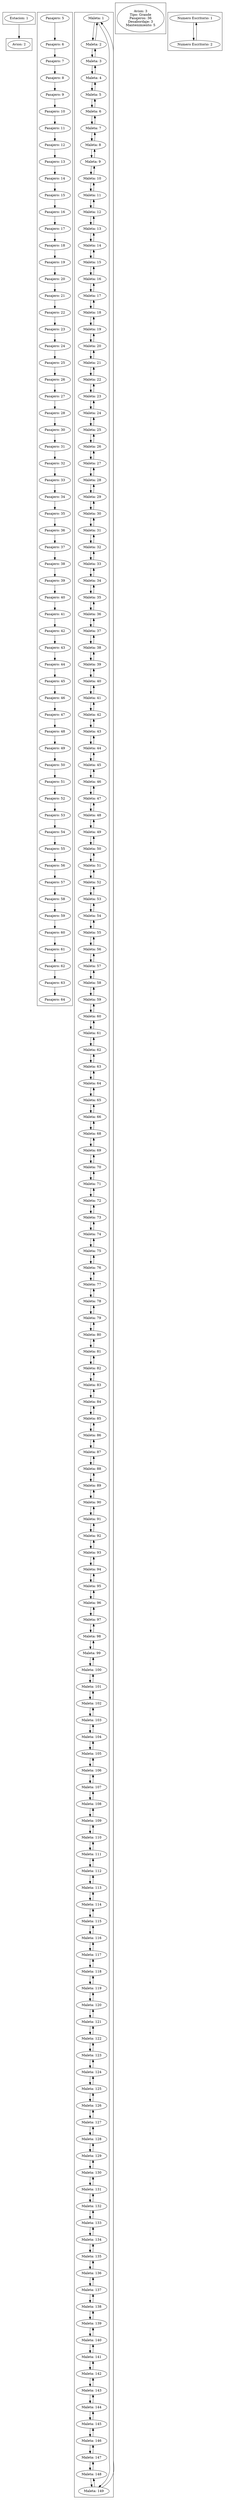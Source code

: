 digraph g{
compound=true; subgraph cluster0 { 
nodo2078353612[constraint=false,label="Estacion: 1"];

}
 subgraph cluster1 {
 
 
nodo587192253[label="Avion: 2"];

rankdir=TB; 
 }

compound=true; subgraph cluster2 { 
nodo1792440169[label="Pasajero: 5"];
nodo1792440169->nodo411276727;
nodo411276727[label="Pasajero: 6"];
nodo411276727->nodo1197888599;
nodo1197888599[label="Pasajero: 7"];
nodo1197888599->nodo1891318196;
nodo1891318196[label="Pasajero: 8"];
nodo1891318196->nodo688879093;
nodo688879093[label="Pasajero: 9"];
nodo688879093->nodo765817678;
nodo765817678[label="Pasajero: 10"];
nodo765817678->nodo1486114369;
nodo1486114369[label="Pasajero: 11"];
nodo1486114369->nodo1909172862;
nodo1909172862[label="Pasajero: 12"];
nodo1909172862->nodo590993775;
nodo590993775[label="Pasajero: 13"];
nodo590993775->nodo629203269;
nodo629203269[label="Pasajero: 14"];
nodo629203269->nodo1604081138;
nodo1604081138[label="Pasajero: 15"];
nodo1604081138->nodo1932041253;
nodo1932041253[label="Pasajero: 16"];
nodo1932041253->nodo506970510;
nodo506970510[label="Pasajero: 17"];
nodo506970510->nodo1008701892;
nodo1008701892[label="Pasajero: 18"];
nodo1008701892->nodo26304624;
nodo26304624[label="Pasajero: 19"];
nodo26304624->nodo913247699;
nodo913247699[label="Pasajero: 20"];
nodo913247699->nodo376738081;
nodo376738081[label="Pasajero: 21"];
nodo376738081->nodo1445307290;
nodo1445307290[label="Pasajero: 22"];
nodo1445307290->nodo1686693879;
nodo1686693879[label="Pasajero: 23"];
nodo1686693879->nodo1739667064;
nodo1739667064[label="Pasajero: 24"];
nodo1739667064->nodo89872370;
nodo89872370[label="Pasajero: 25"];
nodo89872370->nodo1506093787;
nodo1506093787[label="Pasajero: 26"];
nodo1506093787->nodo2060573003;
nodo2060573003[label="Pasajero: 27"];
nodo2060573003->nodo339550879;
nodo339550879[label="Pasajero: 28"];
nodo339550879->nodo1258689325;
nodo1258689325[label="Pasajero: 30"];
nodo1258689325->nodo996506468;
nodo996506468[label="Pasajero: 31"];
nodo996506468->nodo1334507202;
nodo1334507202[label="Pasajero: 32"];
nodo1334507202->nodo853412982;
nodo853412982[label="Pasajero: 33"];
nodo853412982->nodo1228598907;
nodo1228598907[label="Pasajero: 34"];
nodo1228598907->nodo1494483555;
nodo1494483555[label="Pasajero: 35"];
nodo1494483555->nodo1093714789;
nodo1093714789[label="Pasajero: 36"];
nodo1093714789->nodo55564937;
nodo55564937[label="Pasajero: 37"];
nodo55564937->nodo496543149;
nodo496543149[label="Pasajero: 38"];
nodo496543149->nodo1692838759;
nodo1692838759[label="Pasajero: 39"];
nodo1692838759->nodo596277109;
nodo596277109[label="Pasajero: 40"];
nodo596277109->nodo1584163359;
nodo1584163359[label="Pasajero: 41"];
nodo1584163359->nodo109119922;
nodo109119922[label="Pasajero: 42"];
nodo109119922->nodo1475164054;
nodo1475164054[label="Pasajero: 43"];
nodo1475164054->nodo657249217;
nodo657249217[label="Pasajero: 44"];
nodo657249217->nodo447572393;
nodo447572393[label="Pasajero: 45"];
nodo447572393->nodo351223767;
nodo351223767[label="Pasajero: 46"];
nodo351223767->nodo713096027;
nodo713096027[label="Pasajero: 47"];
nodo713096027->nodo1811121937;
nodo1811121937[label="Pasajero: 48"];
nodo1811121937->nodo442649575;
nodo442649575[label="Pasajero: 49"];
nodo442649575->nodo2006900475;
nodo2006900475[label="Pasajero: 50"];
nodo2006900475->nodo1516878192;
nodo1516878192[label="Pasajero: 51"];
nodo1516878192->nodo760575523;
nodo760575523[label="Pasajero: 52"];
nodo760575523->nodo627059997;
nodo627059997[label="Pasajero: 53"];
nodo627059997->nodo604526156;
nodo604526156[label="Pasajero: 54"];
nodo604526156->nodo868080004;
nodo868080004[label="Pasajero: 55"];
nodo868080004->nodo895436222;
nodo895436222[label="Pasajero: 56"];
nodo895436222->nodo301178573;
nodo301178573[label="Pasajero: 57"];
nodo301178573->nodo2007961737;
nodo2007961737[label="Pasajero: 58"];
nodo2007961737->nodo713262593;
nodo713262593[label="Pasajero: 59"];
nodo713262593->nodo1706972250;
nodo1706972250[label="Pasajero: 60"];
nodo1706972250->nodo1748417494;
nodo1748417494[label="Pasajero: 61"];
nodo1748417494->nodo1737671937;
nodo1737671937[label="Pasajero: 62"];
nodo1737671937->nodo1368908924;
nodo1368908924[label="Pasajero: 63"];
nodo1368908924->nodo1184659088;
nodo1184659088[label="Pasajero: 64"];

}

compound=true; subgraph cluster3 { 
nodo1409754446[label="Maleta: 1"];
nodo1409754446->nodo1555946446;
nodo1555946446->nodo1409754446;
nodo1555946446[label="Maleta: 2"];
nodo1555946446->nodo309478431;
nodo309478431->nodo1555946446;
nodo309478431[label="Maleta: 3"];
nodo309478431->nodo549270249;
nodo549270249->nodo309478431;
nodo549270249[label="Maleta: 4"];
nodo549270249->nodo1543466007;
nodo1543466007->nodo549270249;
nodo1543466007[label="Maleta: 5"];
nodo1543466007->nodo1764671245;
nodo1764671245->nodo1543466007;
nodo1764671245[label="Maleta: 6"];
nodo1764671245->nodo1769757835;
nodo1769757835->nodo1764671245;
nodo1769757835[label="Maleta: 7"];
nodo1769757835->nodo538902839;
nodo538902839->nodo1769757835;
nodo538902839[label="Maleta: 8"];
nodo538902839->nodo10505975;
nodo10505975->nodo538902839;
nodo10505975[label="Maleta: 9"];
nodo10505975->nodo476729145;
nodo476729145->nodo10505975;
nodo476729145[label="Maleta: 10"];
nodo476729145->nodo393859131;
nodo393859131->nodo476729145;
nodo393859131[label="Maleta: 11"];
nodo393859131->nodo1337421146;
nodo1337421146->nodo393859131;
nodo1337421146[label="Maleta: 12"];
nodo1337421146->nodo1298285997;
nodo1298285997->nodo1337421146;
nodo1298285997[label="Maleta: 13"];
nodo1298285997->nodo54515903;
nodo54515903->nodo1298285997;
nodo54515903[label="Maleta: 14"];
nodo54515903->nodo1520314603;
nodo1520314603->nodo54515903;
nodo1520314603[label="Maleta: 15"];
nodo1520314603->nodo783762271;
nodo783762271->nodo1520314603;
nodo783762271[label="Maleta: 16"];
nodo783762271->nodo1906783241;
nodo1906783241->nodo783762271;
nodo1906783241[label="Maleta: 17"];
nodo1906783241->nodo211873954;
nodo211873954->nodo1906783241;
nodo211873954[label="Maleta: 18"];
nodo211873954->nodo668096685;
nodo668096685->nodo211873954;
nodo668096685[label="Maleta: 19"];
nodo668096685->nodo862673587;
nodo862673587->nodo668096685;
nodo862673587[label="Maleta: 20"];
nodo862673587->nodo2074359723;
nodo2074359723->nodo862673587;
nodo2074359723[label="Maleta: 21"];
nodo2074359723->nodo1888157085;
nodo1888157085->nodo2074359723;
nodo1888157085[label="Maleta: 22"];
nodo1888157085->nodo1168692241;
nodo1168692241->nodo1888157085;
nodo1168692241[label="Maleta: 23"];
nodo1168692241->nodo754950357;
nodo754950357->nodo1168692241;
nodo754950357[label="Maleta: 24"];
nodo754950357->nodo1992082318;
nodo1992082318->nodo754950357;
nodo1992082318[label="Maleta: 25"];
nodo1992082318->nodo1375579857;
nodo1375579857->nodo1992082318;
nodo1375579857[label="Maleta: 26"];
nodo1375579857->nodo1391911075;
nodo1391911075->nodo1375579857;
nodo1391911075[label="Maleta: 27"];
nodo1391911075->nodo56494880;
nodo56494880->nodo1391911075;
nodo56494880[label="Maleta: 28"];
nodo56494880->nodo334366838;
nodo334366838->nodo56494880;
nodo334366838[label="Maleta: 29"];
nodo334366838->nodo794408956;
nodo794408956->nodo334366838;
nodo794408956[label="Maleta: 30"];
nodo794408956->nodo1255123276;
nodo1255123276->nodo794408956;
nodo1255123276[label="Maleta: 31"];
nodo1255123276->nodo968604734;
nodo968604734->nodo1255123276;
nodo968604734[label="Maleta: 32"];
nodo968604734->nodo1526054599;
nodo1526054599->nodo968604734;
nodo1526054599[label="Maleta: 33"];
nodo1526054599->nodo946930738;
nodo946930738->nodo1526054599;
nodo946930738[label="Maleta: 34"];
nodo946930738->nodo256069561;
nodo256069561->nodo946930738;
nodo256069561[label="Maleta: 35"];
nodo256069561->nodo1803372579;
nodo1803372579->nodo256069561;
nodo1803372579[label="Maleta: 36"];
nodo1803372579->nodo478793741;
nodo478793741->nodo1803372579;
nodo478793741[label="Maleta: 37"];
nodo478793741->nodo745084730;
nodo745084730->nodo478793741;
nodo745084730[label="Maleta: 38"];
nodo745084730->nodo969063305;
nodo969063305->nodo745084730;
nodo969063305[label="Maleta: 39"];
nodo969063305->nodo956289218;
nodo956289218->nodo969063305;
nodo956289218[label="Maleta: 40"];
nodo956289218->nodo1789159016;
nodo1789159016->nodo956289218;
nodo1789159016[label="Maleta: 41"];
nodo1789159016->nodo244350145;
nodo244350145->nodo1789159016;
nodo244350145[label="Maleta: 42"];
nodo244350145->nodo581075049;
nodo581075049->nodo244350145;
nodo581075049[label="Maleta: 43"];
nodo581075049->nodo1679633727;
nodo1679633727->nodo581075049;
nodo1679633727[label="Maleta: 44"];
nodo1679633727->nodo767791346;
nodo767791346->nodo1679633727;
nodo767791346[label="Maleta: 45"];
nodo767791346->nodo548968447;
nodo548968447->nodo767791346;
nodo548968447[label="Maleta: 46"];
nodo548968447->nodo380631625;
nodo380631625->nodo548968447;
nodo380631625[label="Maleta: 47"];
nodo380631625->nodo458639734;
nodo458639734->nodo380631625;
nodo458639734[label="Maleta: 48"];
nodo458639734->nodo706940654;
nodo706940654->nodo458639734;
nodo706940654[label="Maleta: 49"];
nodo706940654->nodo1321231162;
nodo1321231162->nodo706940654;
nodo1321231162[label="Maleta: 50"];
nodo1321231162->nodo659862809;
nodo659862809->nodo1321231162;
nodo659862809[label="Maleta: 51"];
nodo659862809->nodo249582972;
nodo249582972->nodo659862809;
nodo249582972[label="Maleta: 52"];
nodo249582972->nodo1015442992;
nodo1015442992->nodo249582972;
nodo1015442992[label="Maleta: 53"];
nodo1015442992->nodo1905398569;
nodo1905398569->nodo1015442992;
nodo1905398569[label="Maleta: 54"];
nodo1905398569->nodo464100766;
nodo464100766->nodo1905398569;
nodo464100766[label="Maleta: 55"];
nodo464100766->nodo1784871207;
nodo1784871207->nodo464100766;
nodo1784871207[label="Maleta: 56"];
nodo1784871207->nodo70800403;
nodo70800403->nodo1784871207;
nodo70800403[label="Maleta: 57"];
nodo70800403->nodo565545714;
nodo565545714->nodo70800403;
nodo565545714[label="Maleta: 58"];
nodo565545714->nodo1982314039;
nodo1982314039->nodo565545714;
nodo1982314039[label="Maleta: 59"];
nodo1982314039->nodo192008725;
nodo192008725->nodo1982314039;
nodo192008725[label="Maleta: 60"];
nodo192008725->nodo1294964644;
nodo1294964644->nodo192008725;
nodo1294964644[label="Maleta: 61"];
nodo1294964644->nodo1086351081;
nodo1086351081->nodo1294964644;
nodo1086351081[label="Maleta: 62"];
nodo1086351081->nodo186513096;
nodo186513096->nodo1086351081;
nodo186513096[label="Maleta: 63"];
nodo186513096->nodo251227332;
nodo251227332->nodo186513096;
nodo251227332[label="Maleta: 64"];
nodo251227332->nodo1062881288;
nodo1062881288->nodo251227332;
nodo1062881288[label="Maleta: 65"];
nodo1062881288->nodo2096010788;
nodo2096010788->nodo1062881288;
nodo2096010788[label="Maleta: 66"];
nodo2096010788->nodo413238471;
nodo413238471->nodo2096010788;
nodo413238471[label="Maleta: 68"];
nodo413238471->nodo1576748123;
nodo1576748123->nodo413238471;
nodo1576748123[label="Maleta: 69"];
nodo1576748123->nodo806116836;
nodo806116836->nodo1576748123;
nodo806116836[label="Maleta: 70"];
nodo806116836->nodo945529463;
nodo945529463->nodo806116836;
nodo945529463[label="Maleta: 71"];
nodo945529463->nodo742952455;
nodo742952455->nodo945529463;
nodo742952455[label="Maleta: 72"];
nodo742952455->nodo722914889;
nodo722914889->nodo742952455;
nodo722914889[label="Maleta: 73"];
nodo722914889->nodo2032616882;
nodo2032616882->nodo722914889;
nodo2032616882[label="Maleta: 74"];
nodo2032616882->nodo470423803;
nodo470423803->nodo2032616882;
nodo470423803[label="Maleta: 75"];
nodo470423803->nodo1952093643;
nodo1952093643->nodo470423803;
nodo1952093643[label="Maleta: 76"];
nodo1952093643->nodo1763932559;
nodo1763932559->nodo1952093643;
nodo1763932559[label="Maleta: 77"];
nodo1763932559->nodo711633868;
nodo711633868->nodo1763932559;
nodo711633868[label="Maleta: 78"];
nodo711633868->nodo1726718906;
nodo1726718906->nodo711633868;
nodo1726718906[label="Maleta: 79"];
nodo1726718906->nodo1186960993;
nodo1186960993->nodo1726718906;
nodo1186960993[label="Maleta: 80"];
nodo1186960993->nodo874668088;
nodo874668088->nodo1186960993;
nodo874668088[label="Maleta: 81"];
nodo874668088->nodo1265207739;
nodo1265207739->nodo874668088;
nodo1265207739[label="Maleta: 82"];
nodo1265207739->nodo1889801503;
nodo1889801503->nodo1265207739;
nodo1889801503[label="Maleta: 83"];
nodo1889801503->nodo1251121652;
nodo1251121652->nodo1889801503;
nodo1251121652[label="Maleta: 84"];
nodo1251121652->nodo1830159166;
nodo1830159166->nodo1251121652;
nodo1830159166[label="Maleta: 85"];
nodo1830159166->nodo1790278518;
nodo1790278518->nodo1830159166;
nodo1790278518[label="Maleta: 86"];
nodo1790278518->nodo979994578;
nodo979994578->nodo1790278518;
nodo979994578[label="Maleta: 87"];
nodo979994578->nodo1684726866;
nodo1684726866->nodo979994578;
nodo1684726866[label="Maleta: 88"];
nodo1684726866->nodo968365074;
nodo968365074->nodo1684726866;
nodo968365074[label="Maleta: 89"];
nodo968365074->nodo2023204504;
nodo2023204504->nodo968365074;
nodo2023204504[label="Maleta: 90"];
nodo2023204504->nodo246872399;
nodo246872399->nodo2023204504;
nodo246872399[label="Maleta: 91"];
nodo246872399->nodo1036899519;
nodo1036899519->nodo246872399;
nodo1036899519[label="Maleta: 92"];
nodo1036899519->nodo1152147344;
nodo1152147344->nodo1036899519;
nodo1152147344[label="Maleta: 93"];
nodo1152147344->nodo21660411;
nodo21660411->nodo1152147344;
nodo21660411[label="Maleta: 94"];
nodo21660411->nodo940535580;
nodo940535580->nodo21660411;
nodo940535580[label="Maleta: 95"];
nodo940535580->nodo1806974094;
nodo1806974094->nodo940535580;
nodo1806974094[label="Maleta: 96"];
nodo1806974094->nodo1296219831;
nodo1296219831->nodo1806974094;
nodo1296219831[label="Maleta: 97"];
nodo1296219831->nodo415932606;
nodo415932606->nodo1296219831;
nodo415932606[label="Maleta: 98"];
nodo415932606->nodo1535007540;
nodo1535007540->nodo415932606;
nodo1535007540[label="Maleta: 99"];
nodo1535007540->nodo300178585;
nodo300178585->nodo1535007540;
nodo300178585[label="Maleta: 100"];
nodo300178585->nodo1233907476;
nodo1233907476->nodo300178585;
nodo1233907476[label="Maleta: 101"];
nodo1233907476->nodo67725771;
nodo67725771->nodo1233907476;
nodo67725771[label="Maleta: 102"];
nodo67725771->nodo763831685;
nodo763831685->nodo67725771;
nodo763831685[label="Maleta: 103"];
nodo763831685->nodo515155000;
nodo515155000->nodo763831685;
nodo515155000[label="Maleta: 104"];
nodo515155000->nodo147917749;
nodo147917749->nodo515155000;
nodo147917749[label="Maleta: 105"];
nodo147917749->nodo1197046869;
nodo1197046869->nodo147917749;
nodo1197046869[label="Maleta: 106"];
nodo1197046869->nodo1399243318;
nodo1399243318->nodo1197046869;
nodo1399243318[label="Maleta: 107"];
nodo1399243318->nodo1757952262;
nodo1757952262->nodo1399243318;
nodo1757952262[label="Maleta: 108"];
nodo1757952262->nodo1757682441;
nodo1757682441->nodo1757952262;
nodo1757682441[label="Maleta: 109"];
nodo1757682441->nodo1685285264;
nodo1685285264->nodo1757682441;
nodo1685285264[label="Maleta: 110"];
nodo1685285264->nodo23162970;
nodo23162970->nodo1685285264;
nodo23162970[label="Maleta: 111"];
nodo23162970->nodo675834233;
nodo675834233->nodo23162970;
nodo675834233[label="Maleta: 112"];
nodo675834233->nodo1620849450;
nodo1620849450->nodo675834233;
nodo1620849450[label="Maleta: 113"];
nodo1620849450->nodo534571328;
nodo534571328->nodo1620849450;
nodo534571328[label="Maleta: 114"];
nodo534571328->nodo364226881;
nodo364226881->nodo534571328;
nodo364226881[label="Maleta: 115"];
nodo364226881->nodo2120030511;
nodo2120030511->nodo364226881;
nodo2120030511[label="Maleta: 116"];
nodo2120030511->nodo2144956589;
nodo2144956589->nodo2120030511;
nodo2144956589[label="Maleta: 117"];
nodo2144956589->nodo129437951;
nodo129437951->nodo2144956589;
nodo129437951[label="Maleta: 118"];
nodo129437951->nodo1064324841;
nodo1064324841->nodo129437951;
nodo1064324841[label="Maleta: 119"];
nodo1064324841->nodo695385161;
nodo695385161->nodo1064324841;
nodo695385161[label="Maleta: 120"];
nodo695385161->nodo488304082;
nodo488304082->nodo695385161;
nodo488304082[label="Maleta: 121"];
nodo488304082->nodo580200038;
nodo580200038->nodo488304082;
nodo580200038[label="Maleta: 122"];
nodo580200038->nodo523183067;
nodo523183067->nodo580200038;
nodo523183067[label="Maleta: 123"];
nodo523183067->nodo595809411;
nodo595809411->nodo523183067;
nodo595809411[label="Maleta: 124"];
nodo595809411->nodo1774012764;
nodo1774012764->nodo595809411;
nodo1774012764[label="Maleta: 125"];
nodo1774012764->nodo1653662747;
nodo1653662747->nodo1774012764;
nodo1653662747[label="Maleta: 126"];
nodo1653662747->nodo71770729;
nodo71770729->nodo1653662747;
nodo71770729[label="Maleta: 127"];
nodo71770729->nodo1037654318;
nodo1037654318->nodo71770729;
nodo1037654318[label="Maleta: 128"];
nodo1037654318->nodo1043136608;
nodo1043136608->nodo1037654318;
nodo1043136608[label="Maleta: 129"];
nodo1043136608->nodo1534626690;
nodo1534626690->nodo1043136608;
nodo1534626690[label="Maleta: 130"];
nodo1534626690->nodo1720823534;
nodo1720823534->nodo1534626690;
nodo1720823534[label="Maleta: 131"];
nodo1720823534->nodo292985659;
nodo292985659->nodo1720823534;
nodo292985659[label="Maleta: 132"];
nodo292985659->nodo1192142709;
nodo1192142709->nodo292985659;
nodo1192142709[label="Maleta: 133"];
nodo1192142709->nodo1479868557;
nodo1479868557->nodo1192142709;
nodo1479868557[label="Maleta: 134"];
nodo1479868557->nodo859317179;
nodo859317179->nodo1479868557;
nodo859317179[label="Maleta: 135"];
nodo859317179->nodo380815780;
nodo380815780->nodo859317179;
nodo380815780[label="Maleta: 136"];
nodo380815780->nodo607514888;
nodo607514888->nodo380815780;
nodo607514888[label="Maleta: 137"];
nodo607514888->nodo1416936555;
nodo1416936555->nodo607514888;
nodo1416936555[label="Maleta: 138"];
nodo1416936555->nodo648247461;
nodo648247461->nodo1416936555;
nodo648247461[label="Maleta: 139"];
nodo648247461->nodo651979324;
nodo651979324->nodo648247461;
nodo651979324[label="Maleta: 140"];
nodo651979324->nodo761950814;
nodo761950814->nodo651979324;
nodo761950814[label="Maleta: 141"];
nodo761950814->nodo1552684156;
nodo1552684156->nodo761950814;
nodo1552684156[label="Maleta: 142"];
nodo1552684156->nodo1641494808;
nodo1641494808->nodo1552684156;
nodo1641494808[label="Maleta: 143"];
nodo1641494808->nodo606020244;
nodo606020244->nodo1641494808;
nodo606020244[label="Maleta: 144"];
nodo606020244->nodo1511607499;
nodo1511607499->nodo606020244;
nodo1511607499[label="Maleta: 145"];
nodo1511607499->nodo1720359936;
nodo1720359936->nodo1511607499;
nodo1720359936[label="Maleta: 146"];
nodo1720359936->nodo1053648432;
nodo1053648432->nodo1720359936;
nodo1053648432[label="Maleta: 147"];
nodo1053648432->nodo1671166207;
nodo1671166207->nodo1053648432;
nodo1671166207[label="Maleta: 148"];
nodo1671166207->nodo1937018707;
nodo1937018707->nodo1671166207;
nodo1409754446->nodo1937018707;
nodo1937018707->nodo1409754446;
nodo1937018707[label="Maleta: 149"];

}

compound=true; subgraph cluster4 { 
nodo1101821857[label="Avion: 3
Tipo: Grande
Pasajeros: 36
Desabordaje: 3
Mantenimiento: 5"];

}

compound=true; subgraph cluster5 { 
nodo2133556427[label="Numero Escritorio: 1"];
nodo2133556427->nodo1884515056;
nodo1884515056->nodo2133556427;
nodo1884515056[label="Numero Escritorio: 2"];

}

nodo2078353612->nodo587192253[ltail=cluster0, lhead=cluster1];
 
} 

